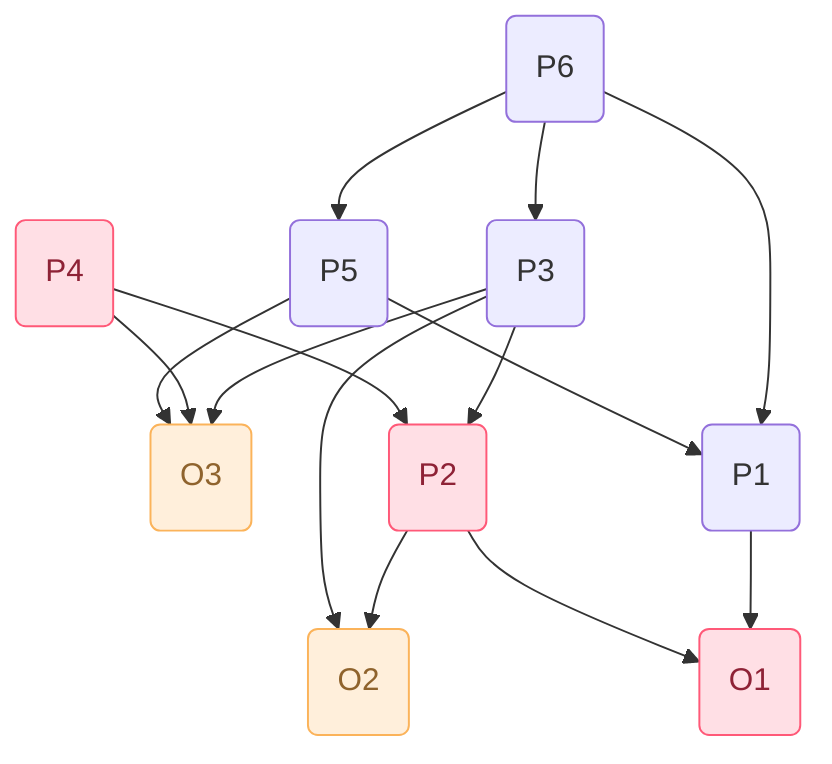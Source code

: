 flowchart TB
    O1(O1)
    O2(O2)
    O3(O3)

    P1(P1)
    P2(P2)
    P3(P3)
    P4(P4)
    P5(P5)
    P6(P6)

    P6 --> P1 & P3 & P5
    P2 & P3 --> O2
    P3 & P4 & P5 --> O3
    P5 --> P1
    P3 & P4 --> P2
    P1 & P2 --> O1

    class O2,O3 Peach;
    class O1,P2,P4 Rose;

    classDef Peach stroke-width:1px, stroke-dasharray:none, stroke:#FBB35A, fill:#FFEFDB, color:#8F632D
    classDef Rose stroke-width:1px, stroke-dasharray:none, stroke:#FF5978, fill:#FFDFE5, color:#8E2236